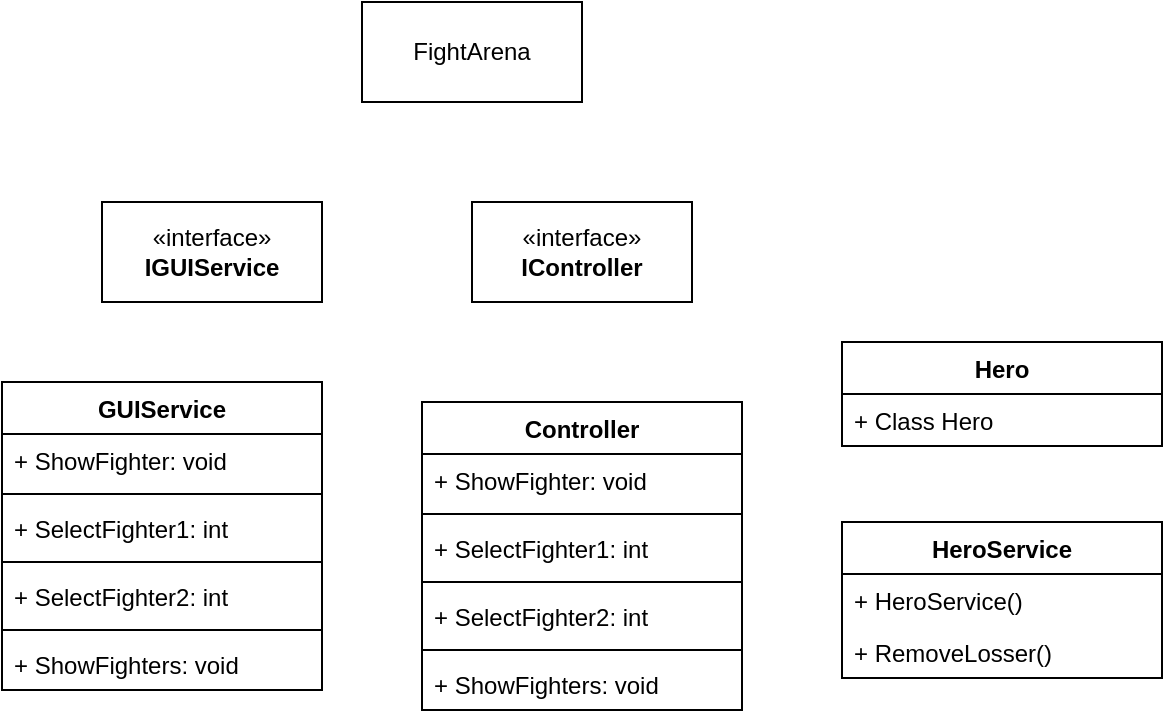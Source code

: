 <mxfile version="21.3.7" type="device">
  <diagram name="Side-1" id="IItN1Eyzw-CXW5-UiuhF">
    <mxGraphModel dx="1050" dy="541" grid="1" gridSize="10" guides="1" tooltips="1" connect="1" arrows="1" fold="1" page="1" pageScale="1" pageWidth="827" pageHeight="1169" math="0" shadow="0">
      <root>
        <mxCell id="0" />
        <mxCell id="1" parent="0" />
        <mxCell id="VvYmBE3SsGun1xIA94qW-252" value="FightArena" style="html=1;whiteSpace=wrap;" parent="1" vertex="1">
          <mxGeometry x="290" y="160" width="110" height="50" as="geometry" />
        </mxCell>
        <mxCell id="VvYmBE3SsGun1xIA94qW-255" value="«interface»&lt;br&gt;&lt;b&gt;IGUIService&lt;/b&gt;" style="html=1;whiteSpace=wrap;" parent="1" vertex="1">
          <mxGeometry x="160" y="260" width="110" height="50" as="geometry" />
        </mxCell>
        <mxCell id="VvYmBE3SsGun1xIA94qW-256" value="GUIService" style="swimlane;fontStyle=1;align=center;verticalAlign=top;childLayout=stackLayout;horizontal=1;startSize=26;horizontalStack=0;resizeParent=1;resizeParentMax=0;resizeLast=0;collapsible=1;marginBottom=0;whiteSpace=wrap;html=1;" parent="1" vertex="1">
          <mxGeometry x="110" y="350" width="160" height="154" as="geometry" />
        </mxCell>
        <mxCell id="VvYmBE3SsGun1xIA94qW-257" value="+ ShowFighter: void" style="text;strokeColor=none;fillColor=none;align=left;verticalAlign=top;spacingLeft=4;spacingRight=4;overflow=hidden;rotatable=0;points=[[0,0.5],[1,0.5]];portConstraint=eastwest;whiteSpace=wrap;html=1;" parent="VvYmBE3SsGun1xIA94qW-256" vertex="1">
          <mxGeometry y="26" width="160" height="26" as="geometry" />
        </mxCell>
        <mxCell id="VvYmBE3SsGun1xIA94qW-258" value="" style="line;strokeWidth=1;fillColor=none;align=left;verticalAlign=middle;spacingTop=-1;spacingLeft=3;spacingRight=3;rotatable=0;labelPosition=right;points=[];portConstraint=eastwest;strokeColor=inherit;" parent="VvYmBE3SsGun1xIA94qW-256" vertex="1">
          <mxGeometry y="52" width="160" height="8" as="geometry" />
        </mxCell>
        <mxCell id="VvYmBE3SsGun1xIA94qW-259" value="+ SelectFighter1: int" style="text;strokeColor=none;fillColor=none;align=left;verticalAlign=top;spacingLeft=4;spacingRight=4;overflow=hidden;rotatable=0;points=[[0,0.5],[1,0.5]];portConstraint=eastwest;whiteSpace=wrap;html=1;" parent="VvYmBE3SsGun1xIA94qW-256" vertex="1">
          <mxGeometry y="60" width="160" height="26" as="geometry" />
        </mxCell>
        <mxCell id="VvYmBE3SsGun1xIA94qW-260" value="" style="line;strokeWidth=1;fillColor=none;align=left;verticalAlign=middle;spacingTop=-1;spacingLeft=3;spacingRight=3;rotatable=0;labelPosition=right;points=[];portConstraint=eastwest;strokeColor=inherit;" parent="VvYmBE3SsGun1xIA94qW-256" vertex="1">
          <mxGeometry y="86" width="160" height="8" as="geometry" />
        </mxCell>
        <mxCell id="VvYmBE3SsGun1xIA94qW-261" value="+ SelectFighter2: int" style="text;strokeColor=none;fillColor=none;align=left;verticalAlign=top;spacingLeft=4;spacingRight=4;overflow=hidden;rotatable=0;points=[[0,0.5],[1,0.5]];portConstraint=eastwest;whiteSpace=wrap;html=1;" parent="VvYmBE3SsGun1xIA94qW-256" vertex="1">
          <mxGeometry y="94" width="160" height="26" as="geometry" />
        </mxCell>
        <mxCell id="VvYmBE3SsGun1xIA94qW-262" value="" style="line;strokeWidth=1;fillColor=none;align=left;verticalAlign=middle;spacingTop=-1;spacingLeft=3;spacingRight=3;rotatable=0;labelPosition=right;points=[];portConstraint=eastwest;strokeColor=inherit;" parent="VvYmBE3SsGun1xIA94qW-256" vertex="1">
          <mxGeometry y="120" width="160" height="8" as="geometry" />
        </mxCell>
        <mxCell id="VvYmBE3SsGun1xIA94qW-263" value="+ ShowFighters: void" style="text;strokeColor=none;fillColor=none;align=left;verticalAlign=top;spacingLeft=4;spacingRight=4;overflow=hidden;rotatable=0;points=[[0,0.5],[1,0.5]];portConstraint=eastwest;whiteSpace=wrap;html=1;" parent="VvYmBE3SsGun1xIA94qW-256" vertex="1">
          <mxGeometry y="128" width="160" height="26" as="geometry" />
        </mxCell>
        <mxCell id="VvYmBE3SsGun1xIA94qW-264" value="HeroService" style="swimlane;fontStyle=1;align=center;verticalAlign=top;childLayout=stackLayout;horizontal=1;startSize=26;horizontalStack=0;resizeParent=1;resizeParentMax=0;resizeLast=0;collapsible=1;marginBottom=0;whiteSpace=wrap;html=1;" parent="1" vertex="1">
          <mxGeometry x="530" y="420" width="160" height="78" as="geometry" />
        </mxCell>
        <mxCell id="VvYmBE3SsGun1xIA94qW-265" value="+ HeroService()" style="text;strokeColor=none;fillColor=none;align=left;verticalAlign=top;spacingLeft=4;spacingRight=4;overflow=hidden;rotatable=0;points=[[0,0.5],[1,0.5]];portConstraint=eastwest;whiteSpace=wrap;html=1;" parent="VvYmBE3SsGun1xIA94qW-264" vertex="1">
          <mxGeometry y="26" width="160" height="26" as="geometry" />
        </mxCell>
        <mxCell id="x2JhX9oiNuWQZVRxvjEf-1" value="+ RemoveLosser()" style="text;strokeColor=none;fillColor=none;align=left;verticalAlign=top;spacingLeft=4;spacingRight=4;overflow=hidden;rotatable=0;points=[[0,0.5],[1,0.5]];portConstraint=eastwest;whiteSpace=wrap;html=1;" vertex="1" parent="VvYmBE3SsGun1xIA94qW-264">
          <mxGeometry y="52" width="160" height="26" as="geometry" />
        </mxCell>
        <mxCell id="VvYmBE3SsGun1xIA94qW-272" value="Hero" style="swimlane;fontStyle=1;align=center;verticalAlign=top;childLayout=stackLayout;horizontal=1;startSize=26;horizontalStack=0;resizeParent=1;resizeParentMax=0;resizeLast=0;collapsible=1;marginBottom=0;whiteSpace=wrap;html=1;" parent="1" vertex="1">
          <mxGeometry x="530" y="330" width="160" height="52" as="geometry" />
        </mxCell>
        <mxCell id="VvYmBE3SsGun1xIA94qW-273" value="+ Class Hero" style="text;strokeColor=none;fillColor=none;align=left;verticalAlign=top;spacingLeft=4;spacingRight=4;overflow=hidden;rotatable=0;points=[[0,0.5],[1,0.5]];portConstraint=eastwest;whiteSpace=wrap;html=1;" parent="VvYmBE3SsGun1xIA94qW-272" vertex="1">
          <mxGeometry y="26" width="160" height="26" as="geometry" />
        </mxCell>
        <mxCell id="VvYmBE3SsGun1xIA94qW-274" value="«interface»&lt;br&gt;&lt;b&gt;IController&lt;/b&gt;" style="html=1;whiteSpace=wrap;" parent="1" vertex="1">
          <mxGeometry x="345" y="260" width="110" height="50" as="geometry" />
        </mxCell>
        <mxCell id="VvYmBE3SsGun1xIA94qW-277" value="Controller" style="swimlane;fontStyle=1;align=center;verticalAlign=top;childLayout=stackLayout;horizontal=1;startSize=26;horizontalStack=0;resizeParent=1;resizeParentMax=0;resizeLast=0;collapsible=1;marginBottom=0;whiteSpace=wrap;html=1;" parent="1" vertex="1">
          <mxGeometry x="320" y="360" width="160" height="154" as="geometry" />
        </mxCell>
        <mxCell id="VvYmBE3SsGun1xIA94qW-278" value="+ ShowFighter: void" style="text;strokeColor=none;fillColor=none;align=left;verticalAlign=top;spacingLeft=4;spacingRight=4;overflow=hidden;rotatable=0;points=[[0,0.5],[1,0.5]];portConstraint=eastwest;whiteSpace=wrap;html=1;" parent="VvYmBE3SsGun1xIA94qW-277" vertex="1">
          <mxGeometry y="26" width="160" height="26" as="geometry" />
        </mxCell>
        <mxCell id="VvYmBE3SsGun1xIA94qW-279" value="" style="line;strokeWidth=1;fillColor=none;align=left;verticalAlign=middle;spacingTop=-1;spacingLeft=3;spacingRight=3;rotatable=0;labelPosition=right;points=[];portConstraint=eastwest;strokeColor=inherit;" parent="VvYmBE3SsGun1xIA94qW-277" vertex="1">
          <mxGeometry y="52" width="160" height="8" as="geometry" />
        </mxCell>
        <mxCell id="VvYmBE3SsGun1xIA94qW-280" value="+ SelectFighter1: int" style="text;strokeColor=none;fillColor=none;align=left;verticalAlign=top;spacingLeft=4;spacingRight=4;overflow=hidden;rotatable=0;points=[[0,0.5],[1,0.5]];portConstraint=eastwest;whiteSpace=wrap;html=1;" parent="VvYmBE3SsGun1xIA94qW-277" vertex="1">
          <mxGeometry y="60" width="160" height="26" as="geometry" />
        </mxCell>
        <mxCell id="VvYmBE3SsGun1xIA94qW-281" value="" style="line;strokeWidth=1;fillColor=none;align=left;verticalAlign=middle;spacingTop=-1;spacingLeft=3;spacingRight=3;rotatable=0;labelPosition=right;points=[];portConstraint=eastwest;strokeColor=inherit;" parent="VvYmBE3SsGun1xIA94qW-277" vertex="1">
          <mxGeometry y="86" width="160" height="8" as="geometry" />
        </mxCell>
        <mxCell id="VvYmBE3SsGun1xIA94qW-282" value="+ SelectFighter2: int" style="text;strokeColor=none;fillColor=none;align=left;verticalAlign=top;spacingLeft=4;spacingRight=4;overflow=hidden;rotatable=0;points=[[0,0.5],[1,0.5]];portConstraint=eastwest;whiteSpace=wrap;html=1;" parent="VvYmBE3SsGun1xIA94qW-277" vertex="1">
          <mxGeometry y="94" width="160" height="26" as="geometry" />
        </mxCell>
        <mxCell id="VvYmBE3SsGun1xIA94qW-283" value="" style="line;strokeWidth=1;fillColor=none;align=left;verticalAlign=middle;spacingTop=-1;spacingLeft=3;spacingRight=3;rotatable=0;labelPosition=right;points=[];portConstraint=eastwest;strokeColor=inherit;" parent="VvYmBE3SsGun1xIA94qW-277" vertex="1">
          <mxGeometry y="120" width="160" height="8" as="geometry" />
        </mxCell>
        <mxCell id="VvYmBE3SsGun1xIA94qW-284" value="+ ShowFighters: void" style="text;strokeColor=none;fillColor=none;align=left;verticalAlign=top;spacingLeft=4;spacingRight=4;overflow=hidden;rotatable=0;points=[[0,0.5],[1,0.5]];portConstraint=eastwest;whiteSpace=wrap;html=1;" parent="VvYmBE3SsGun1xIA94qW-277" vertex="1">
          <mxGeometry y="128" width="160" height="26" as="geometry" />
        </mxCell>
      </root>
    </mxGraphModel>
  </diagram>
</mxfile>
